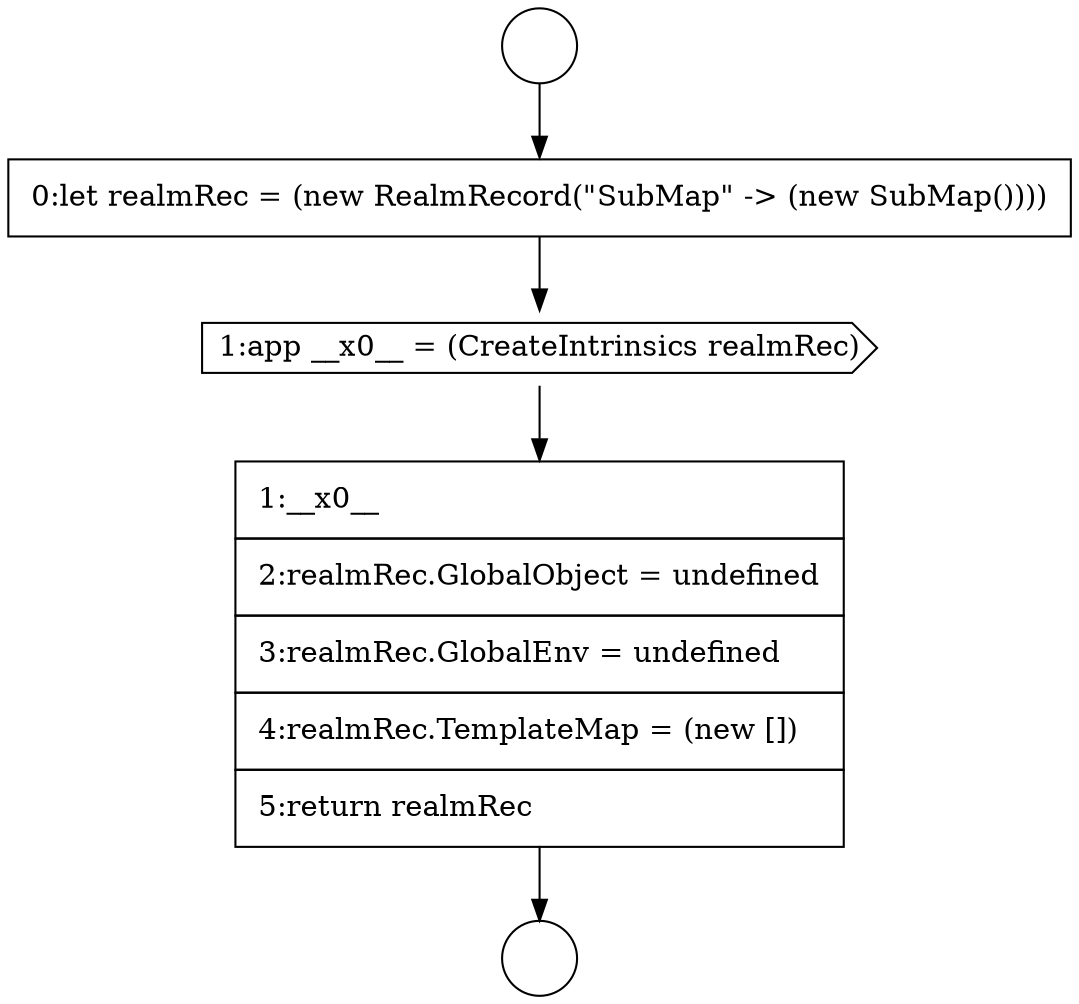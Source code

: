 digraph {
  node1386 [shape=cds, label=<<font color="black">1:app __x0__ = (CreateIntrinsics realmRec)</font>> color="black" fillcolor="white" style=filled]
  node1383 [shape=circle label=" " color="black" fillcolor="white" style=filled]
  node1387 [shape=none, margin=0, label=<<font color="black">
    <table border="0" cellborder="1" cellspacing="0" cellpadding="10">
      <tr><td align="left">1:__x0__</td></tr>
      <tr><td align="left">2:realmRec.GlobalObject = undefined</td></tr>
      <tr><td align="left">3:realmRec.GlobalEnv = undefined</td></tr>
      <tr><td align="left">4:realmRec.TemplateMap = (new [])</td></tr>
      <tr><td align="left">5:return realmRec</td></tr>
    </table>
  </font>> color="black" fillcolor="white" style=filled]
  node1385 [shape=none, margin=0, label=<<font color="black">
    <table border="0" cellborder="1" cellspacing="0" cellpadding="10">
      <tr><td align="left">0:let realmRec = (new RealmRecord(&quot;SubMap&quot; -&gt; (new SubMap())))</td></tr>
    </table>
  </font>> color="black" fillcolor="white" style=filled]
  node1384 [shape=circle label=" " color="black" fillcolor="white" style=filled]
  node1383 -> node1385 [ color="black"]
  node1385 -> node1386 [ color="black"]
  node1386 -> node1387 [ color="black"]
  node1387 -> node1384 [ color="black"]
}

